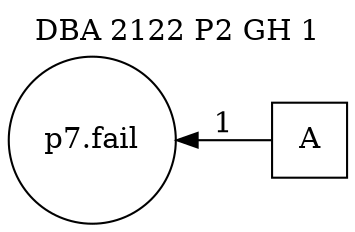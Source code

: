 digraph DBA_2122_P2_GH_1 {
labelloc="tl"
label= " DBA 2122 P2 GH 1 "
rankdir="RL";
graph [ size=" 10 , 10 !"]

"A" [shape="square" label="A"]
"p7.fail" [shape="circle" label="p7.fail"]
"A" -> "p7.fail" [ label=1]
}
